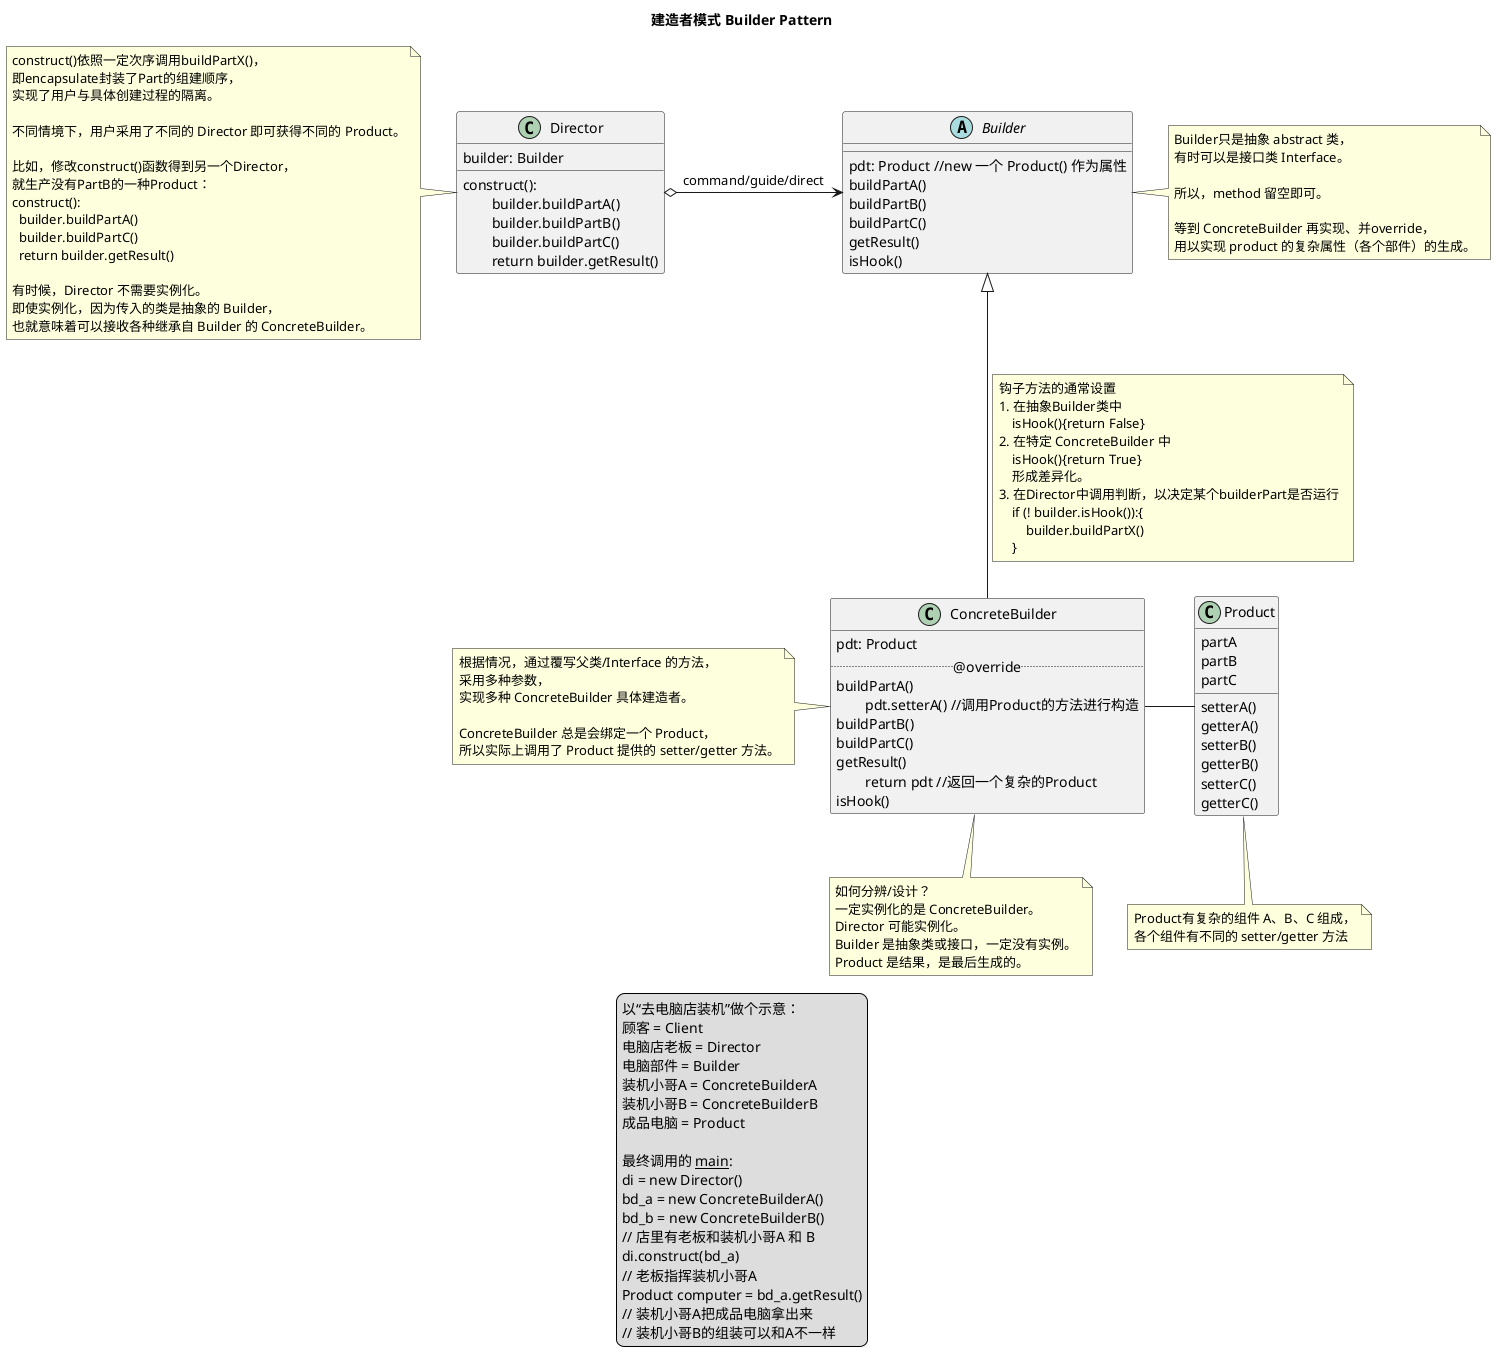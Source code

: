 @startuml Builder Pattern Illustration

skinparam shadowing false
' skinparam monochrome true
Title 建造者模式 Builder Pattern

class Director{
    builder: Builder
    construct():
    \tbuilder.buildPartA()
    \tbuilder.buildPartB()
    \tbuilder.buildPartC()
    \treturn builder.getResult()
}

note left of Director
  construct()依照一定次序调用buildPartX()，
  即encapsulate封装了Part的组建顺序，
  实现了用户与具体创建过程的隔离。

  不同情境下，用户采用了不同的 Director 即可获得不同的 Product。

  比如，修改construct()函数得到另一个Director，
  就生产没有PartB的一种Product：
  construct():
    builder.buildPartA()
    builder.buildPartC()
    return builder.getResult()

  有时候，Director 不需要实例化。
  即使实例化，因为传入的类是抽象的 Builder，
  也就意味着可以接收各种继承自 Builder 的 ConcreteBuilder。
end note

Director o-> Builder: command/guide/direct

abstract class Builder{
    pdt: Product //new 一个 Product() 作为属性
    buildPartA()
    buildPartB()
    buildPartC()
    getResult()
    isHook()
    ' //HookMethod钩子方法
}

note right of Builder
    Builder只是抽象 abstract 类，
    有时可以是接口类 Interface。

    所以，method 留空即可。

    等到 ConcreteBuilder 再实现、并override，
    用以实现 product 的复杂属性（各个部件）的生成。
end note

Builder <|-- ConcreteBuilder

note on link
    钩子方法的通常设置
    1. 在抽象Builder类中
        isHook(){return False}
    2. 在特定 ConcreteBuilder 中
        isHook(){return True}
        形成差异化。
    3. 在Director中调用判断，以决定某个builderPart是否运行
        if (! builder.isHook()):{
            builder.buildPartX()
        }
end note

class ConcreteBuilder{
    pdt: Product
    .. @override ..
    buildPartA()
    \tpdt.setterA() //调用Product的方法进行构造
    buildPartB()
    buildPartC()
    getResult()
    \treturn pdt //返回一个复杂的Product
    isHook()
}

note left of ConcreteBuilder
    根据情况，通过覆写父类/Interface 的方法，
    采用多种参数，
    实现多种 ConcreteBuilder 具体建造者。

    ConcreteBuilder 总是会绑定一个 Product，
    所以实际上调用了 Product 提供的 setter/getter 方法。
end note

note bottom of ConcreteBuilder
如何分辨/设计？
一定实例化的是 ConcreteBuilder。
Director 可能实例化。
Builder 是抽象类或接口，一定没有实例。
Product 是结果，是最后生成的。
end note

ConcreteBuilder - Product

class Product{
    partA
    partB
    partC
    setterA()
    getterA()
    setterB()
    getterB()
    setterC()
    getterC()
}

note bottom of Product
    Product有复杂的组件 A、B、C 组成，
    各个组件有不同的 setter/getter 方法
end note

legend
以“去电脑店装机”做个示意：
顾客 = Client
电脑店老板 = Director
电脑部件 = Builder
装机小哥A = ConcreteBuilderA
装机小哥B = ConcreteBuilderB
成品电脑 = Product

最终调用的 __main__:
di = new Director()
bd_a = new ConcreteBuilderA()
bd_b = new ConcreteBuilderB()
// 店里有老板和装机小哥A 和 B
di.construct(bd_a)
// 老板指挥装机小哥A
Product computer = bd_a.getResult()
// 装机小哥A把成品电脑拿出来
// 装机小哥B的组装可以和A不一样
endlegend

@enduml
